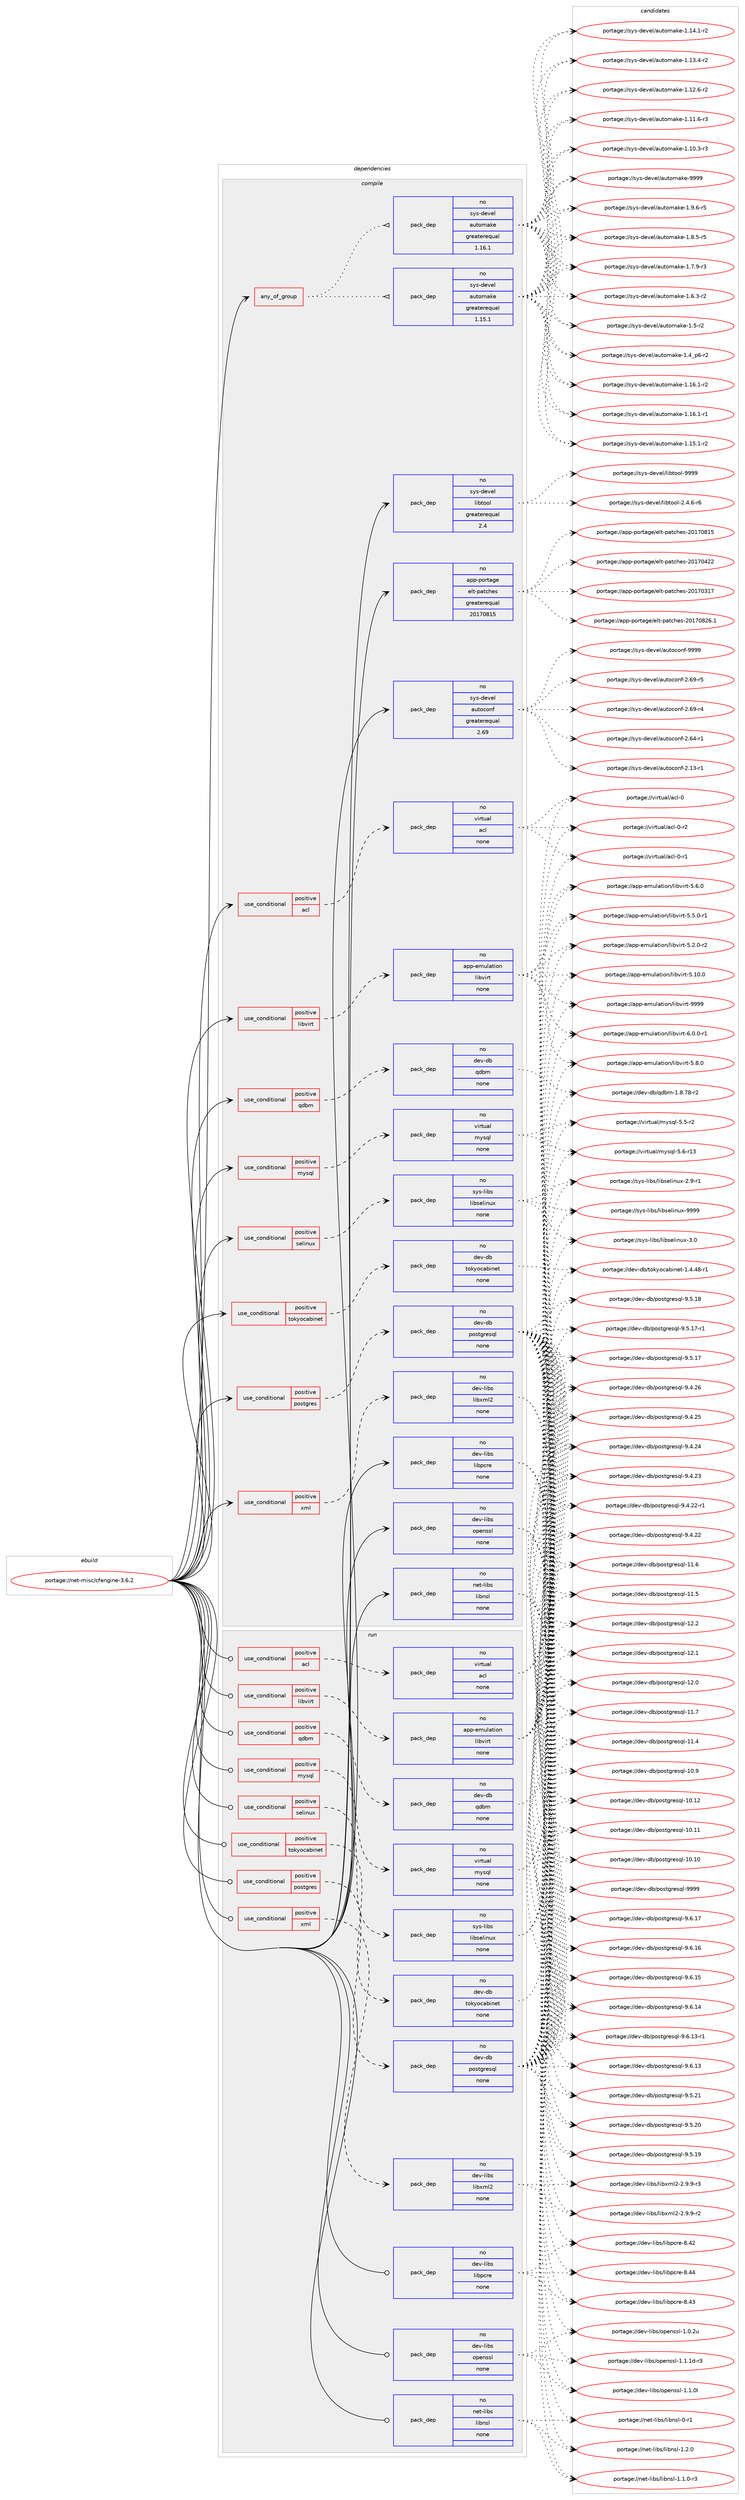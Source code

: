 digraph prolog {

# *************
# Graph options
# *************

newrank=true;
concentrate=true;
compound=true;
graph [rankdir=LR,fontname=Helvetica,fontsize=10,ranksep=1.5];#, ranksep=2.5, nodesep=0.2];
edge  [arrowhead=vee];
node  [fontname=Helvetica,fontsize=10];

# **********
# The ebuild
# **********

subgraph cluster_leftcol {
color=gray;
rank=same;
label=<<i>ebuild</i>>;
id [label="portage://net-misc/cfengine-3.6.2", color=red, width=4, href="../net-misc/cfengine-3.6.2.svg"];
}

# ****************
# The dependencies
# ****************

subgraph cluster_midcol {
color=gray;
label=<<i>dependencies</i>>;
subgraph cluster_compile {
fillcolor="#eeeeee";
style=filled;
label=<<i>compile</i>>;
subgraph any1914 {
dependency116301 [label=<<TABLE BORDER="0" CELLBORDER="1" CELLSPACING="0" CELLPADDING="4"><TR><TD CELLPADDING="10">any_of_group</TD></TR></TABLE>>, shape=none, color=red];subgraph pack90361 {
dependency116302 [label=<<TABLE BORDER="0" CELLBORDER="1" CELLSPACING="0" CELLPADDING="4" WIDTH="220"><TR><TD ROWSPAN="6" CELLPADDING="30">pack_dep</TD></TR><TR><TD WIDTH="110">no</TD></TR><TR><TD>sys-devel</TD></TR><TR><TD>automake</TD></TR><TR><TD>greaterequal</TD></TR><TR><TD>1.16.1</TD></TR></TABLE>>, shape=none, color=blue];
}
dependency116301:e -> dependency116302:w [weight=20,style="dotted",arrowhead="oinv"];
subgraph pack90362 {
dependency116303 [label=<<TABLE BORDER="0" CELLBORDER="1" CELLSPACING="0" CELLPADDING="4" WIDTH="220"><TR><TD ROWSPAN="6" CELLPADDING="30">pack_dep</TD></TR><TR><TD WIDTH="110">no</TD></TR><TR><TD>sys-devel</TD></TR><TR><TD>automake</TD></TR><TR><TD>greaterequal</TD></TR><TR><TD>1.15.1</TD></TR></TABLE>>, shape=none, color=blue];
}
dependency116301:e -> dependency116303:w [weight=20,style="dotted",arrowhead="oinv"];
}
id:e -> dependency116301:w [weight=20,style="solid",arrowhead="vee"];
subgraph cond23911 {
dependency116304 [label=<<TABLE BORDER="0" CELLBORDER="1" CELLSPACING="0" CELLPADDING="4"><TR><TD ROWSPAN="3" CELLPADDING="10">use_conditional</TD></TR><TR><TD>positive</TD></TR><TR><TD>acl</TD></TR></TABLE>>, shape=none, color=red];
subgraph pack90363 {
dependency116305 [label=<<TABLE BORDER="0" CELLBORDER="1" CELLSPACING="0" CELLPADDING="4" WIDTH="220"><TR><TD ROWSPAN="6" CELLPADDING="30">pack_dep</TD></TR><TR><TD WIDTH="110">no</TD></TR><TR><TD>virtual</TD></TR><TR><TD>acl</TD></TR><TR><TD>none</TD></TR><TR><TD></TD></TR></TABLE>>, shape=none, color=blue];
}
dependency116304:e -> dependency116305:w [weight=20,style="dashed",arrowhead="vee"];
}
id:e -> dependency116304:w [weight=20,style="solid",arrowhead="vee"];
subgraph cond23912 {
dependency116306 [label=<<TABLE BORDER="0" CELLBORDER="1" CELLSPACING="0" CELLPADDING="4"><TR><TD ROWSPAN="3" CELLPADDING="10">use_conditional</TD></TR><TR><TD>positive</TD></TR><TR><TD>libvirt</TD></TR></TABLE>>, shape=none, color=red];
subgraph pack90364 {
dependency116307 [label=<<TABLE BORDER="0" CELLBORDER="1" CELLSPACING="0" CELLPADDING="4" WIDTH="220"><TR><TD ROWSPAN="6" CELLPADDING="30">pack_dep</TD></TR><TR><TD WIDTH="110">no</TD></TR><TR><TD>app-emulation</TD></TR><TR><TD>libvirt</TD></TR><TR><TD>none</TD></TR><TR><TD></TD></TR></TABLE>>, shape=none, color=blue];
}
dependency116306:e -> dependency116307:w [weight=20,style="dashed",arrowhead="vee"];
}
id:e -> dependency116306:w [weight=20,style="solid",arrowhead="vee"];
subgraph cond23913 {
dependency116308 [label=<<TABLE BORDER="0" CELLBORDER="1" CELLSPACING="0" CELLPADDING="4"><TR><TD ROWSPAN="3" CELLPADDING="10">use_conditional</TD></TR><TR><TD>positive</TD></TR><TR><TD>mysql</TD></TR></TABLE>>, shape=none, color=red];
subgraph pack90365 {
dependency116309 [label=<<TABLE BORDER="0" CELLBORDER="1" CELLSPACING="0" CELLPADDING="4" WIDTH="220"><TR><TD ROWSPAN="6" CELLPADDING="30">pack_dep</TD></TR><TR><TD WIDTH="110">no</TD></TR><TR><TD>virtual</TD></TR><TR><TD>mysql</TD></TR><TR><TD>none</TD></TR><TR><TD></TD></TR></TABLE>>, shape=none, color=blue];
}
dependency116308:e -> dependency116309:w [weight=20,style="dashed",arrowhead="vee"];
}
id:e -> dependency116308:w [weight=20,style="solid",arrowhead="vee"];
subgraph cond23914 {
dependency116310 [label=<<TABLE BORDER="0" CELLBORDER="1" CELLSPACING="0" CELLPADDING="4"><TR><TD ROWSPAN="3" CELLPADDING="10">use_conditional</TD></TR><TR><TD>positive</TD></TR><TR><TD>postgres</TD></TR></TABLE>>, shape=none, color=red];
subgraph pack90366 {
dependency116311 [label=<<TABLE BORDER="0" CELLBORDER="1" CELLSPACING="0" CELLPADDING="4" WIDTH="220"><TR><TD ROWSPAN="6" CELLPADDING="30">pack_dep</TD></TR><TR><TD WIDTH="110">no</TD></TR><TR><TD>dev-db</TD></TR><TR><TD>postgresql</TD></TR><TR><TD>none</TD></TR><TR><TD></TD></TR></TABLE>>, shape=none, color=blue];
}
dependency116310:e -> dependency116311:w [weight=20,style="dashed",arrowhead="vee"];
}
id:e -> dependency116310:w [weight=20,style="solid",arrowhead="vee"];
subgraph cond23915 {
dependency116312 [label=<<TABLE BORDER="0" CELLBORDER="1" CELLSPACING="0" CELLPADDING="4"><TR><TD ROWSPAN="3" CELLPADDING="10">use_conditional</TD></TR><TR><TD>positive</TD></TR><TR><TD>qdbm</TD></TR></TABLE>>, shape=none, color=red];
subgraph pack90367 {
dependency116313 [label=<<TABLE BORDER="0" CELLBORDER="1" CELLSPACING="0" CELLPADDING="4" WIDTH="220"><TR><TD ROWSPAN="6" CELLPADDING="30">pack_dep</TD></TR><TR><TD WIDTH="110">no</TD></TR><TR><TD>dev-db</TD></TR><TR><TD>qdbm</TD></TR><TR><TD>none</TD></TR><TR><TD></TD></TR></TABLE>>, shape=none, color=blue];
}
dependency116312:e -> dependency116313:w [weight=20,style="dashed",arrowhead="vee"];
}
id:e -> dependency116312:w [weight=20,style="solid",arrowhead="vee"];
subgraph cond23916 {
dependency116314 [label=<<TABLE BORDER="0" CELLBORDER="1" CELLSPACING="0" CELLPADDING="4"><TR><TD ROWSPAN="3" CELLPADDING="10">use_conditional</TD></TR><TR><TD>positive</TD></TR><TR><TD>selinux</TD></TR></TABLE>>, shape=none, color=red];
subgraph pack90368 {
dependency116315 [label=<<TABLE BORDER="0" CELLBORDER="1" CELLSPACING="0" CELLPADDING="4" WIDTH="220"><TR><TD ROWSPAN="6" CELLPADDING="30">pack_dep</TD></TR><TR><TD WIDTH="110">no</TD></TR><TR><TD>sys-libs</TD></TR><TR><TD>libselinux</TD></TR><TR><TD>none</TD></TR><TR><TD></TD></TR></TABLE>>, shape=none, color=blue];
}
dependency116314:e -> dependency116315:w [weight=20,style="dashed",arrowhead="vee"];
}
id:e -> dependency116314:w [weight=20,style="solid",arrowhead="vee"];
subgraph cond23917 {
dependency116316 [label=<<TABLE BORDER="0" CELLBORDER="1" CELLSPACING="0" CELLPADDING="4"><TR><TD ROWSPAN="3" CELLPADDING="10">use_conditional</TD></TR><TR><TD>positive</TD></TR><TR><TD>tokyocabinet</TD></TR></TABLE>>, shape=none, color=red];
subgraph pack90369 {
dependency116317 [label=<<TABLE BORDER="0" CELLBORDER="1" CELLSPACING="0" CELLPADDING="4" WIDTH="220"><TR><TD ROWSPAN="6" CELLPADDING="30">pack_dep</TD></TR><TR><TD WIDTH="110">no</TD></TR><TR><TD>dev-db</TD></TR><TR><TD>tokyocabinet</TD></TR><TR><TD>none</TD></TR><TR><TD></TD></TR></TABLE>>, shape=none, color=blue];
}
dependency116316:e -> dependency116317:w [weight=20,style="dashed",arrowhead="vee"];
}
id:e -> dependency116316:w [weight=20,style="solid",arrowhead="vee"];
subgraph cond23918 {
dependency116318 [label=<<TABLE BORDER="0" CELLBORDER="1" CELLSPACING="0" CELLPADDING="4"><TR><TD ROWSPAN="3" CELLPADDING="10">use_conditional</TD></TR><TR><TD>positive</TD></TR><TR><TD>xml</TD></TR></TABLE>>, shape=none, color=red];
subgraph pack90370 {
dependency116319 [label=<<TABLE BORDER="0" CELLBORDER="1" CELLSPACING="0" CELLPADDING="4" WIDTH="220"><TR><TD ROWSPAN="6" CELLPADDING="30">pack_dep</TD></TR><TR><TD WIDTH="110">no</TD></TR><TR><TD>dev-libs</TD></TR><TR><TD>libxml2</TD></TR><TR><TD>none</TD></TR><TR><TD></TD></TR></TABLE>>, shape=none, color=blue];
}
dependency116318:e -> dependency116319:w [weight=20,style="dashed",arrowhead="vee"];
}
id:e -> dependency116318:w [weight=20,style="solid",arrowhead="vee"];
subgraph pack90371 {
dependency116320 [label=<<TABLE BORDER="0" CELLBORDER="1" CELLSPACING="0" CELLPADDING="4" WIDTH="220"><TR><TD ROWSPAN="6" CELLPADDING="30">pack_dep</TD></TR><TR><TD WIDTH="110">no</TD></TR><TR><TD>app-portage</TD></TR><TR><TD>elt-patches</TD></TR><TR><TD>greaterequal</TD></TR><TR><TD>20170815</TD></TR></TABLE>>, shape=none, color=blue];
}
id:e -> dependency116320:w [weight=20,style="solid",arrowhead="vee"];
subgraph pack90372 {
dependency116321 [label=<<TABLE BORDER="0" CELLBORDER="1" CELLSPACING="0" CELLPADDING="4" WIDTH="220"><TR><TD ROWSPAN="6" CELLPADDING="30">pack_dep</TD></TR><TR><TD WIDTH="110">no</TD></TR><TR><TD>dev-libs</TD></TR><TR><TD>libpcre</TD></TR><TR><TD>none</TD></TR><TR><TD></TD></TR></TABLE>>, shape=none, color=blue];
}
id:e -> dependency116321:w [weight=20,style="solid",arrowhead="vee"];
subgraph pack90373 {
dependency116322 [label=<<TABLE BORDER="0" CELLBORDER="1" CELLSPACING="0" CELLPADDING="4" WIDTH="220"><TR><TD ROWSPAN="6" CELLPADDING="30">pack_dep</TD></TR><TR><TD WIDTH="110">no</TD></TR><TR><TD>dev-libs</TD></TR><TR><TD>openssl</TD></TR><TR><TD>none</TD></TR><TR><TD></TD></TR></TABLE>>, shape=none, color=blue];
}
id:e -> dependency116322:w [weight=20,style="solid",arrowhead="vee"];
subgraph pack90374 {
dependency116323 [label=<<TABLE BORDER="0" CELLBORDER="1" CELLSPACING="0" CELLPADDING="4" WIDTH="220"><TR><TD ROWSPAN="6" CELLPADDING="30">pack_dep</TD></TR><TR><TD WIDTH="110">no</TD></TR><TR><TD>net-libs</TD></TR><TR><TD>libnsl</TD></TR><TR><TD>none</TD></TR><TR><TD></TD></TR></TABLE>>, shape=none, color=blue];
}
id:e -> dependency116323:w [weight=20,style="solid",arrowhead="vee"];
subgraph pack90375 {
dependency116324 [label=<<TABLE BORDER="0" CELLBORDER="1" CELLSPACING="0" CELLPADDING="4" WIDTH="220"><TR><TD ROWSPAN="6" CELLPADDING="30">pack_dep</TD></TR><TR><TD WIDTH="110">no</TD></TR><TR><TD>sys-devel</TD></TR><TR><TD>autoconf</TD></TR><TR><TD>greaterequal</TD></TR><TR><TD>2.69</TD></TR></TABLE>>, shape=none, color=blue];
}
id:e -> dependency116324:w [weight=20,style="solid",arrowhead="vee"];
subgraph pack90376 {
dependency116325 [label=<<TABLE BORDER="0" CELLBORDER="1" CELLSPACING="0" CELLPADDING="4" WIDTH="220"><TR><TD ROWSPAN="6" CELLPADDING="30">pack_dep</TD></TR><TR><TD WIDTH="110">no</TD></TR><TR><TD>sys-devel</TD></TR><TR><TD>libtool</TD></TR><TR><TD>greaterequal</TD></TR><TR><TD>2.4</TD></TR></TABLE>>, shape=none, color=blue];
}
id:e -> dependency116325:w [weight=20,style="solid",arrowhead="vee"];
}
subgraph cluster_compileandrun {
fillcolor="#eeeeee";
style=filled;
label=<<i>compile and run</i>>;
}
subgraph cluster_run {
fillcolor="#eeeeee";
style=filled;
label=<<i>run</i>>;
subgraph cond23919 {
dependency116326 [label=<<TABLE BORDER="0" CELLBORDER="1" CELLSPACING="0" CELLPADDING="4"><TR><TD ROWSPAN="3" CELLPADDING="10">use_conditional</TD></TR><TR><TD>positive</TD></TR><TR><TD>acl</TD></TR></TABLE>>, shape=none, color=red];
subgraph pack90377 {
dependency116327 [label=<<TABLE BORDER="0" CELLBORDER="1" CELLSPACING="0" CELLPADDING="4" WIDTH="220"><TR><TD ROWSPAN="6" CELLPADDING="30">pack_dep</TD></TR><TR><TD WIDTH="110">no</TD></TR><TR><TD>virtual</TD></TR><TR><TD>acl</TD></TR><TR><TD>none</TD></TR><TR><TD></TD></TR></TABLE>>, shape=none, color=blue];
}
dependency116326:e -> dependency116327:w [weight=20,style="dashed",arrowhead="vee"];
}
id:e -> dependency116326:w [weight=20,style="solid",arrowhead="odot"];
subgraph cond23920 {
dependency116328 [label=<<TABLE BORDER="0" CELLBORDER="1" CELLSPACING="0" CELLPADDING="4"><TR><TD ROWSPAN="3" CELLPADDING="10">use_conditional</TD></TR><TR><TD>positive</TD></TR><TR><TD>libvirt</TD></TR></TABLE>>, shape=none, color=red];
subgraph pack90378 {
dependency116329 [label=<<TABLE BORDER="0" CELLBORDER="1" CELLSPACING="0" CELLPADDING="4" WIDTH="220"><TR><TD ROWSPAN="6" CELLPADDING="30">pack_dep</TD></TR><TR><TD WIDTH="110">no</TD></TR><TR><TD>app-emulation</TD></TR><TR><TD>libvirt</TD></TR><TR><TD>none</TD></TR><TR><TD></TD></TR></TABLE>>, shape=none, color=blue];
}
dependency116328:e -> dependency116329:w [weight=20,style="dashed",arrowhead="vee"];
}
id:e -> dependency116328:w [weight=20,style="solid",arrowhead="odot"];
subgraph cond23921 {
dependency116330 [label=<<TABLE BORDER="0" CELLBORDER="1" CELLSPACING="0" CELLPADDING="4"><TR><TD ROWSPAN="3" CELLPADDING="10">use_conditional</TD></TR><TR><TD>positive</TD></TR><TR><TD>mysql</TD></TR></TABLE>>, shape=none, color=red];
subgraph pack90379 {
dependency116331 [label=<<TABLE BORDER="0" CELLBORDER="1" CELLSPACING="0" CELLPADDING="4" WIDTH="220"><TR><TD ROWSPAN="6" CELLPADDING="30">pack_dep</TD></TR><TR><TD WIDTH="110">no</TD></TR><TR><TD>virtual</TD></TR><TR><TD>mysql</TD></TR><TR><TD>none</TD></TR><TR><TD></TD></TR></TABLE>>, shape=none, color=blue];
}
dependency116330:e -> dependency116331:w [weight=20,style="dashed",arrowhead="vee"];
}
id:e -> dependency116330:w [weight=20,style="solid",arrowhead="odot"];
subgraph cond23922 {
dependency116332 [label=<<TABLE BORDER="0" CELLBORDER="1" CELLSPACING="0" CELLPADDING="4"><TR><TD ROWSPAN="3" CELLPADDING="10">use_conditional</TD></TR><TR><TD>positive</TD></TR><TR><TD>postgres</TD></TR></TABLE>>, shape=none, color=red];
subgraph pack90380 {
dependency116333 [label=<<TABLE BORDER="0" CELLBORDER="1" CELLSPACING="0" CELLPADDING="4" WIDTH="220"><TR><TD ROWSPAN="6" CELLPADDING="30">pack_dep</TD></TR><TR><TD WIDTH="110">no</TD></TR><TR><TD>dev-db</TD></TR><TR><TD>postgresql</TD></TR><TR><TD>none</TD></TR><TR><TD></TD></TR></TABLE>>, shape=none, color=blue];
}
dependency116332:e -> dependency116333:w [weight=20,style="dashed",arrowhead="vee"];
}
id:e -> dependency116332:w [weight=20,style="solid",arrowhead="odot"];
subgraph cond23923 {
dependency116334 [label=<<TABLE BORDER="0" CELLBORDER="1" CELLSPACING="0" CELLPADDING="4"><TR><TD ROWSPAN="3" CELLPADDING="10">use_conditional</TD></TR><TR><TD>positive</TD></TR><TR><TD>qdbm</TD></TR></TABLE>>, shape=none, color=red];
subgraph pack90381 {
dependency116335 [label=<<TABLE BORDER="0" CELLBORDER="1" CELLSPACING="0" CELLPADDING="4" WIDTH="220"><TR><TD ROWSPAN="6" CELLPADDING="30">pack_dep</TD></TR><TR><TD WIDTH="110">no</TD></TR><TR><TD>dev-db</TD></TR><TR><TD>qdbm</TD></TR><TR><TD>none</TD></TR><TR><TD></TD></TR></TABLE>>, shape=none, color=blue];
}
dependency116334:e -> dependency116335:w [weight=20,style="dashed",arrowhead="vee"];
}
id:e -> dependency116334:w [weight=20,style="solid",arrowhead="odot"];
subgraph cond23924 {
dependency116336 [label=<<TABLE BORDER="0" CELLBORDER="1" CELLSPACING="0" CELLPADDING="4"><TR><TD ROWSPAN="3" CELLPADDING="10">use_conditional</TD></TR><TR><TD>positive</TD></TR><TR><TD>selinux</TD></TR></TABLE>>, shape=none, color=red];
subgraph pack90382 {
dependency116337 [label=<<TABLE BORDER="0" CELLBORDER="1" CELLSPACING="0" CELLPADDING="4" WIDTH="220"><TR><TD ROWSPAN="6" CELLPADDING="30">pack_dep</TD></TR><TR><TD WIDTH="110">no</TD></TR><TR><TD>sys-libs</TD></TR><TR><TD>libselinux</TD></TR><TR><TD>none</TD></TR><TR><TD></TD></TR></TABLE>>, shape=none, color=blue];
}
dependency116336:e -> dependency116337:w [weight=20,style="dashed",arrowhead="vee"];
}
id:e -> dependency116336:w [weight=20,style="solid",arrowhead="odot"];
subgraph cond23925 {
dependency116338 [label=<<TABLE BORDER="0" CELLBORDER="1" CELLSPACING="0" CELLPADDING="4"><TR><TD ROWSPAN="3" CELLPADDING="10">use_conditional</TD></TR><TR><TD>positive</TD></TR><TR><TD>tokyocabinet</TD></TR></TABLE>>, shape=none, color=red];
subgraph pack90383 {
dependency116339 [label=<<TABLE BORDER="0" CELLBORDER="1" CELLSPACING="0" CELLPADDING="4" WIDTH="220"><TR><TD ROWSPAN="6" CELLPADDING="30">pack_dep</TD></TR><TR><TD WIDTH="110">no</TD></TR><TR><TD>dev-db</TD></TR><TR><TD>tokyocabinet</TD></TR><TR><TD>none</TD></TR><TR><TD></TD></TR></TABLE>>, shape=none, color=blue];
}
dependency116338:e -> dependency116339:w [weight=20,style="dashed",arrowhead="vee"];
}
id:e -> dependency116338:w [weight=20,style="solid",arrowhead="odot"];
subgraph cond23926 {
dependency116340 [label=<<TABLE BORDER="0" CELLBORDER="1" CELLSPACING="0" CELLPADDING="4"><TR><TD ROWSPAN="3" CELLPADDING="10">use_conditional</TD></TR><TR><TD>positive</TD></TR><TR><TD>xml</TD></TR></TABLE>>, shape=none, color=red];
subgraph pack90384 {
dependency116341 [label=<<TABLE BORDER="0" CELLBORDER="1" CELLSPACING="0" CELLPADDING="4" WIDTH="220"><TR><TD ROWSPAN="6" CELLPADDING="30">pack_dep</TD></TR><TR><TD WIDTH="110">no</TD></TR><TR><TD>dev-libs</TD></TR><TR><TD>libxml2</TD></TR><TR><TD>none</TD></TR><TR><TD></TD></TR></TABLE>>, shape=none, color=blue];
}
dependency116340:e -> dependency116341:w [weight=20,style="dashed",arrowhead="vee"];
}
id:e -> dependency116340:w [weight=20,style="solid",arrowhead="odot"];
subgraph pack90385 {
dependency116342 [label=<<TABLE BORDER="0" CELLBORDER="1" CELLSPACING="0" CELLPADDING="4" WIDTH="220"><TR><TD ROWSPAN="6" CELLPADDING="30">pack_dep</TD></TR><TR><TD WIDTH="110">no</TD></TR><TR><TD>dev-libs</TD></TR><TR><TD>libpcre</TD></TR><TR><TD>none</TD></TR><TR><TD></TD></TR></TABLE>>, shape=none, color=blue];
}
id:e -> dependency116342:w [weight=20,style="solid",arrowhead="odot"];
subgraph pack90386 {
dependency116343 [label=<<TABLE BORDER="0" CELLBORDER="1" CELLSPACING="0" CELLPADDING="4" WIDTH="220"><TR><TD ROWSPAN="6" CELLPADDING="30">pack_dep</TD></TR><TR><TD WIDTH="110">no</TD></TR><TR><TD>dev-libs</TD></TR><TR><TD>openssl</TD></TR><TR><TD>none</TD></TR><TR><TD></TD></TR></TABLE>>, shape=none, color=blue];
}
id:e -> dependency116343:w [weight=20,style="solid",arrowhead="odot"];
subgraph pack90387 {
dependency116344 [label=<<TABLE BORDER="0" CELLBORDER="1" CELLSPACING="0" CELLPADDING="4" WIDTH="220"><TR><TD ROWSPAN="6" CELLPADDING="30">pack_dep</TD></TR><TR><TD WIDTH="110">no</TD></TR><TR><TD>net-libs</TD></TR><TR><TD>libnsl</TD></TR><TR><TD>none</TD></TR><TR><TD></TD></TR></TABLE>>, shape=none, color=blue];
}
id:e -> dependency116344:w [weight=20,style="solid",arrowhead="odot"];
}
}

# **************
# The candidates
# **************

subgraph cluster_choices {
rank=same;
color=gray;
label=<<i>candidates</i>>;

subgraph choice90361 {
color=black;
nodesep=1;
choice115121115451001011181011084797117116111109971071014557575757 [label="portage://sys-devel/automake-9999", color=red, width=4,href="../sys-devel/automake-9999.svg"];
choice115121115451001011181011084797117116111109971071014549465746544511453 [label="portage://sys-devel/automake-1.9.6-r5", color=red, width=4,href="../sys-devel/automake-1.9.6-r5.svg"];
choice115121115451001011181011084797117116111109971071014549465646534511453 [label="portage://sys-devel/automake-1.8.5-r5", color=red, width=4,href="../sys-devel/automake-1.8.5-r5.svg"];
choice115121115451001011181011084797117116111109971071014549465546574511451 [label="portage://sys-devel/automake-1.7.9-r3", color=red, width=4,href="../sys-devel/automake-1.7.9-r3.svg"];
choice115121115451001011181011084797117116111109971071014549465446514511450 [label="portage://sys-devel/automake-1.6.3-r2", color=red, width=4,href="../sys-devel/automake-1.6.3-r2.svg"];
choice11512111545100101118101108479711711611110997107101454946534511450 [label="portage://sys-devel/automake-1.5-r2", color=red, width=4,href="../sys-devel/automake-1.5-r2.svg"];
choice115121115451001011181011084797117116111109971071014549465295112544511450 [label="portage://sys-devel/automake-1.4_p6-r2", color=red, width=4,href="../sys-devel/automake-1.4_p6-r2.svg"];
choice11512111545100101118101108479711711611110997107101454946495446494511450 [label="portage://sys-devel/automake-1.16.1-r2", color=red, width=4,href="../sys-devel/automake-1.16.1-r2.svg"];
choice11512111545100101118101108479711711611110997107101454946495446494511449 [label="portage://sys-devel/automake-1.16.1-r1", color=red, width=4,href="../sys-devel/automake-1.16.1-r1.svg"];
choice11512111545100101118101108479711711611110997107101454946495346494511450 [label="portage://sys-devel/automake-1.15.1-r2", color=red, width=4,href="../sys-devel/automake-1.15.1-r2.svg"];
choice11512111545100101118101108479711711611110997107101454946495246494511450 [label="portage://sys-devel/automake-1.14.1-r2", color=red, width=4,href="../sys-devel/automake-1.14.1-r2.svg"];
choice11512111545100101118101108479711711611110997107101454946495146524511450 [label="portage://sys-devel/automake-1.13.4-r2", color=red, width=4,href="../sys-devel/automake-1.13.4-r2.svg"];
choice11512111545100101118101108479711711611110997107101454946495046544511450 [label="portage://sys-devel/automake-1.12.6-r2", color=red, width=4,href="../sys-devel/automake-1.12.6-r2.svg"];
choice11512111545100101118101108479711711611110997107101454946494946544511451 [label="portage://sys-devel/automake-1.11.6-r3", color=red, width=4,href="../sys-devel/automake-1.11.6-r3.svg"];
choice11512111545100101118101108479711711611110997107101454946494846514511451 [label="portage://sys-devel/automake-1.10.3-r3", color=red, width=4,href="../sys-devel/automake-1.10.3-r3.svg"];
dependency116302:e -> choice115121115451001011181011084797117116111109971071014557575757:w [style=dotted,weight="100"];
dependency116302:e -> choice115121115451001011181011084797117116111109971071014549465746544511453:w [style=dotted,weight="100"];
dependency116302:e -> choice115121115451001011181011084797117116111109971071014549465646534511453:w [style=dotted,weight="100"];
dependency116302:e -> choice115121115451001011181011084797117116111109971071014549465546574511451:w [style=dotted,weight="100"];
dependency116302:e -> choice115121115451001011181011084797117116111109971071014549465446514511450:w [style=dotted,weight="100"];
dependency116302:e -> choice11512111545100101118101108479711711611110997107101454946534511450:w [style=dotted,weight="100"];
dependency116302:e -> choice115121115451001011181011084797117116111109971071014549465295112544511450:w [style=dotted,weight="100"];
dependency116302:e -> choice11512111545100101118101108479711711611110997107101454946495446494511450:w [style=dotted,weight="100"];
dependency116302:e -> choice11512111545100101118101108479711711611110997107101454946495446494511449:w [style=dotted,weight="100"];
dependency116302:e -> choice11512111545100101118101108479711711611110997107101454946495346494511450:w [style=dotted,weight="100"];
dependency116302:e -> choice11512111545100101118101108479711711611110997107101454946495246494511450:w [style=dotted,weight="100"];
dependency116302:e -> choice11512111545100101118101108479711711611110997107101454946495146524511450:w [style=dotted,weight="100"];
dependency116302:e -> choice11512111545100101118101108479711711611110997107101454946495046544511450:w [style=dotted,weight="100"];
dependency116302:e -> choice11512111545100101118101108479711711611110997107101454946494946544511451:w [style=dotted,weight="100"];
dependency116302:e -> choice11512111545100101118101108479711711611110997107101454946494846514511451:w [style=dotted,weight="100"];
}
subgraph choice90362 {
color=black;
nodesep=1;
choice115121115451001011181011084797117116111109971071014557575757 [label="portage://sys-devel/automake-9999", color=red, width=4,href="../sys-devel/automake-9999.svg"];
choice115121115451001011181011084797117116111109971071014549465746544511453 [label="portage://sys-devel/automake-1.9.6-r5", color=red, width=4,href="../sys-devel/automake-1.9.6-r5.svg"];
choice115121115451001011181011084797117116111109971071014549465646534511453 [label="portage://sys-devel/automake-1.8.5-r5", color=red, width=4,href="../sys-devel/automake-1.8.5-r5.svg"];
choice115121115451001011181011084797117116111109971071014549465546574511451 [label="portage://sys-devel/automake-1.7.9-r3", color=red, width=4,href="../sys-devel/automake-1.7.9-r3.svg"];
choice115121115451001011181011084797117116111109971071014549465446514511450 [label="portage://sys-devel/automake-1.6.3-r2", color=red, width=4,href="../sys-devel/automake-1.6.3-r2.svg"];
choice11512111545100101118101108479711711611110997107101454946534511450 [label="portage://sys-devel/automake-1.5-r2", color=red, width=4,href="../sys-devel/automake-1.5-r2.svg"];
choice115121115451001011181011084797117116111109971071014549465295112544511450 [label="portage://sys-devel/automake-1.4_p6-r2", color=red, width=4,href="../sys-devel/automake-1.4_p6-r2.svg"];
choice11512111545100101118101108479711711611110997107101454946495446494511450 [label="portage://sys-devel/automake-1.16.1-r2", color=red, width=4,href="../sys-devel/automake-1.16.1-r2.svg"];
choice11512111545100101118101108479711711611110997107101454946495446494511449 [label="portage://sys-devel/automake-1.16.1-r1", color=red, width=4,href="../sys-devel/automake-1.16.1-r1.svg"];
choice11512111545100101118101108479711711611110997107101454946495346494511450 [label="portage://sys-devel/automake-1.15.1-r2", color=red, width=4,href="../sys-devel/automake-1.15.1-r2.svg"];
choice11512111545100101118101108479711711611110997107101454946495246494511450 [label="portage://sys-devel/automake-1.14.1-r2", color=red, width=4,href="../sys-devel/automake-1.14.1-r2.svg"];
choice11512111545100101118101108479711711611110997107101454946495146524511450 [label="portage://sys-devel/automake-1.13.4-r2", color=red, width=4,href="../sys-devel/automake-1.13.4-r2.svg"];
choice11512111545100101118101108479711711611110997107101454946495046544511450 [label="portage://sys-devel/automake-1.12.6-r2", color=red, width=4,href="../sys-devel/automake-1.12.6-r2.svg"];
choice11512111545100101118101108479711711611110997107101454946494946544511451 [label="portage://sys-devel/automake-1.11.6-r3", color=red, width=4,href="../sys-devel/automake-1.11.6-r3.svg"];
choice11512111545100101118101108479711711611110997107101454946494846514511451 [label="portage://sys-devel/automake-1.10.3-r3", color=red, width=4,href="../sys-devel/automake-1.10.3-r3.svg"];
dependency116303:e -> choice115121115451001011181011084797117116111109971071014557575757:w [style=dotted,weight="100"];
dependency116303:e -> choice115121115451001011181011084797117116111109971071014549465746544511453:w [style=dotted,weight="100"];
dependency116303:e -> choice115121115451001011181011084797117116111109971071014549465646534511453:w [style=dotted,weight="100"];
dependency116303:e -> choice115121115451001011181011084797117116111109971071014549465546574511451:w [style=dotted,weight="100"];
dependency116303:e -> choice115121115451001011181011084797117116111109971071014549465446514511450:w [style=dotted,weight="100"];
dependency116303:e -> choice11512111545100101118101108479711711611110997107101454946534511450:w [style=dotted,weight="100"];
dependency116303:e -> choice115121115451001011181011084797117116111109971071014549465295112544511450:w [style=dotted,weight="100"];
dependency116303:e -> choice11512111545100101118101108479711711611110997107101454946495446494511450:w [style=dotted,weight="100"];
dependency116303:e -> choice11512111545100101118101108479711711611110997107101454946495446494511449:w [style=dotted,weight="100"];
dependency116303:e -> choice11512111545100101118101108479711711611110997107101454946495346494511450:w [style=dotted,weight="100"];
dependency116303:e -> choice11512111545100101118101108479711711611110997107101454946495246494511450:w [style=dotted,weight="100"];
dependency116303:e -> choice11512111545100101118101108479711711611110997107101454946495146524511450:w [style=dotted,weight="100"];
dependency116303:e -> choice11512111545100101118101108479711711611110997107101454946495046544511450:w [style=dotted,weight="100"];
dependency116303:e -> choice11512111545100101118101108479711711611110997107101454946494946544511451:w [style=dotted,weight="100"];
dependency116303:e -> choice11512111545100101118101108479711711611110997107101454946494846514511451:w [style=dotted,weight="100"];
}
subgraph choice90363 {
color=black;
nodesep=1;
choice1181051141161179710847979910845484511450 [label="portage://virtual/acl-0-r2", color=red, width=4,href="../virtual/acl-0-r2.svg"];
choice1181051141161179710847979910845484511449 [label="portage://virtual/acl-0-r1", color=red, width=4,href="../virtual/acl-0-r1.svg"];
choice118105114116117971084797991084548 [label="portage://virtual/acl-0", color=red, width=4,href="../virtual/acl-0.svg"];
dependency116305:e -> choice1181051141161179710847979910845484511450:w [style=dotted,weight="100"];
dependency116305:e -> choice1181051141161179710847979910845484511449:w [style=dotted,weight="100"];
dependency116305:e -> choice118105114116117971084797991084548:w [style=dotted,weight="100"];
}
subgraph choice90364 {
color=black;
nodesep=1;
choice97112112451011091171089711610511111047108105981181051141164557575757 [label="portage://app-emulation/libvirt-9999", color=red, width=4,href="../app-emulation/libvirt-9999.svg"];
choice97112112451011091171089711610511111047108105981181051141164554464846484511449 [label="portage://app-emulation/libvirt-6.0.0-r1", color=red, width=4,href="../app-emulation/libvirt-6.0.0-r1.svg"];
choice9711211245101109117108971161051111104710810598118105114116455346564648 [label="portage://app-emulation/libvirt-5.8.0", color=red, width=4,href="../app-emulation/libvirt-5.8.0.svg"];
choice9711211245101109117108971161051111104710810598118105114116455346544648 [label="portage://app-emulation/libvirt-5.6.0", color=red, width=4,href="../app-emulation/libvirt-5.6.0.svg"];
choice97112112451011091171089711610511111047108105981181051141164553465346484511449 [label="portage://app-emulation/libvirt-5.5.0-r1", color=red, width=4,href="../app-emulation/libvirt-5.5.0-r1.svg"];
choice97112112451011091171089711610511111047108105981181051141164553465046484511450 [label="portage://app-emulation/libvirt-5.2.0-r2", color=red, width=4,href="../app-emulation/libvirt-5.2.0-r2.svg"];
choice971121124510110911710897116105111110471081059811810511411645534649484648 [label="portage://app-emulation/libvirt-5.10.0", color=red, width=4,href="../app-emulation/libvirt-5.10.0.svg"];
dependency116307:e -> choice97112112451011091171089711610511111047108105981181051141164557575757:w [style=dotted,weight="100"];
dependency116307:e -> choice97112112451011091171089711610511111047108105981181051141164554464846484511449:w [style=dotted,weight="100"];
dependency116307:e -> choice9711211245101109117108971161051111104710810598118105114116455346564648:w [style=dotted,weight="100"];
dependency116307:e -> choice9711211245101109117108971161051111104710810598118105114116455346544648:w [style=dotted,weight="100"];
dependency116307:e -> choice97112112451011091171089711610511111047108105981181051141164553465346484511449:w [style=dotted,weight="100"];
dependency116307:e -> choice97112112451011091171089711610511111047108105981181051141164553465046484511450:w [style=dotted,weight="100"];
dependency116307:e -> choice971121124510110911710897116105111110471081059811810511411645534649484648:w [style=dotted,weight="100"];
}
subgraph choice90365 {
color=black;
nodesep=1;
choice118105114116117971084710912111511310845534654451144951 [label="portage://virtual/mysql-5.6-r13", color=red, width=4,href="../virtual/mysql-5.6-r13.svg"];
choice1181051141161179710847109121115113108455346534511450 [label="portage://virtual/mysql-5.5-r2", color=red, width=4,href="../virtual/mysql-5.5-r2.svg"];
dependency116309:e -> choice118105114116117971084710912111511310845534654451144951:w [style=dotted,weight="100"];
dependency116309:e -> choice1181051141161179710847109121115113108455346534511450:w [style=dotted,weight="100"];
}
subgraph choice90366 {
color=black;
nodesep=1;
choice1001011184510098471121111151161031141011151131084557575757 [label="portage://dev-db/postgresql-9999", color=red, width=4,href="../dev-db/postgresql-9999.svg"];
choice10010111845100984711211111511610311410111511310845574654464955 [label="portage://dev-db/postgresql-9.6.17", color=red, width=4,href="../dev-db/postgresql-9.6.17.svg"];
choice10010111845100984711211111511610311410111511310845574654464954 [label="portage://dev-db/postgresql-9.6.16", color=red, width=4,href="../dev-db/postgresql-9.6.16.svg"];
choice10010111845100984711211111511610311410111511310845574654464953 [label="portage://dev-db/postgresql-9.6.15", color=red, width=4,href="../dev-db/postgresql-9.6.15.svg"];
choice10010111845100984711211111511610311410111511310845574654464952 [label="portage://dev-db/postgresql-9.6.14", color=red, width=4,href="../dev-db/postgresql-9.6.14.svg"];
choice100101118451009847112111115116103114101115113108455746544649514511449 [label="portage://dev-db/postgresql-9.6.13-r1", color=red, width=4,href="../dev-db/postgresql-9.6.13-r1.svg"];
choice10010111845100984711211111511610311410111511310845574654464951 [label="portage://dev-db/postgresql-9.6.13", color=red, width=4,href="../dev-db/postgresql-9.6.13.svg"];
choice10010111845100984711211111511610311410111511310845574653465049 [label="portage://dev-db/postgresql-9.5.21", color=red, width=4,href="../dev-db/postgresql-9.5.21.svg"];
choice10010111845100984711211111511610311410111511310845574653465048 [label="portage://dev-db/postgresql-9.5.20", color=red, width=4,href="../dev-db/postgresql-9.5.20.svg"];
choice10010111845100984711211111511610311410111511310845574653464957 [label="portage://dev-db/postgresql-9.5.19", color=red, width=4,href="../dev-db/postgresql-9.5.19.svg"];
choice10010111845100984711211111511610311410111511310845574653464956 [label="portage://dev-db/postgresql-9.5.18", color=red, width=4,href="../dev-db/postgresql-9.5.18.svg"];
choice100101118451009847112111115116103114101115113108455746534649554511449 [label="portage://dev-db/postgresql-9.5.17-r1", color=red, width=4,href="../dev-db/postgresql-9.5.17-r1.svg"];
choice10010111845100984711211111511610311410111511310845574653464955 [label="portage://dev-db/postgresql-9.5.17", color=red, width=4,href="../dev-db/postgresql-9.5.17.svg"];
choice10010111845100984711211111511610311410111511310845574652465054 [label="portage://dev-db/postgresql-9.4.26", color=red, width=4,href="../dev-db/postgresql-9.4.26.svg"];
choice10010111845100984711211111511610311410111511310845574652465053 [label="portage://dev-db/postgresql-9.4.25", color=red, width=4,href="../dev-db/postgresql-9.4.25.svg"];
choice10010111845100984711211111511610311410111511310845574652465052 [label="portage://dev-db/postgresql-9.4.24", color=red, width=4,href="../dev-db/postgresql-9.4.24.svg"];
choice10010111845100984711211111511610311410111511310845574652465051 [label="portage://dev-db/postgresql-9.4.23", color=red, width=4,href="../dev-db/postgresql-9.4.23.svg"];
choice100101118451009847112111115116103114101115113108455746524650504511449 [label="portage://dev-db/postgresql-9.4.22-r1", color=red, width=4,href="../dev-db/postgresql-9.4.22-r1.svg"];
choice10010111845100984711211111511610311410111511310845574652465050 [label="portage://dev-db/postgresql-9.4.22", color=red, width=4,href="../dev-db/postgresql-9.4.22.svg"];
choice1001011184510098471121111151161031141011151131084549504650 [label="portage://dev-db/postgresql-12.2", color=red, width=4,href="../dev-db/postgresql-12.2.svg"];
choice1001011184510098471121111151161031141011151131084549504649 [label="portage://dev-db/postgresql-12.1", color=red, width=4,href="../dev-db/postgresql-12.1.svg"];
choice1001011184510098471121111151161031141011151131084549504648 [label="portage://dev-db/postgresql-12.0", color=red, width=4,href="../dev-db/postgresql-12.0.svg"];
choice1001011184510098471121111151161031141011151131084549494655 [label="portage://dev-db/postgresql-11.7", color=red, width=4,href="../dev-db/postgresql-11.7.svg"];
choice1001011184510098471121111151161031141011151131084549494654 [label="portage://dev-db/postgresql-11.6", color=red, width=4,href="../dev-db/postgresql-11.6.svg"];
choice1001011184510098471121111151161031141011151131084549494653 [label="portage://dev-db/postgresql-11.5", color=red, width=4,href="../dev-db/postgresql-11.5.svg"];
choice1001011184510098471121111151161031141011151131084549494652 [label="portage://dev-db/postgresql-11.4", color=red, width=4,href="../dev-db/postgresql-11.4.svg"];
choice1001011184510098471121111151161031141011151131084549484657 [label="portage://dev-db/postgresql-10.9", color=red, width=4,href="../dev-db/postgresql-10.9.svg"];
choice100101118451009847112111115116103114101115113108454948464950 [label="portage://dev-db/postgresql-10.12", color=red, width=4,href="../dev-db/postgresql-10.12.svg"];
choice100101118451009847112111115116103114101115113108454948464949 [label="portage://dev-db/postgresql-10.11", color=red, width=4,href="../dev-db/postgresql-10.11.svg"];
choice100101118451009847112111115116103114101115113108454948464948 [label="portage://dev-db/postgresql-10.10", color=red, width=4,href="../dev-db/postgresql-10.10.svg"];
dependency116311:e -> choice1001011184510098471121111151161031141011151131084557575757:w [style=dotted,weight="100"];
dependency116311:e -> choice10010111845100984711211111511610311410111511310845574654464955:w [style=dotted,weight="100"];
dependency116311:e -> choice10010111845100984711211111511610311410111511310845574654464954:w [style=dotted,weight="100"];
dependency116311:e -> choice10010111845100984711211111511610311410111511310845574654464953:w [style=dotted,weight="100"];
dependency116311:e -> choice10010111845100984711211111511610311410111511310845574654464952:w [style=dotted,weight="100"];
dependency116311:e -> choice100101118451009847112111115116103114101115113108455746544649514511449:w [style=dotted,weight="100"];
dependency116311:e -> choice10010111845100984711211111511610311410111511310845574654464951:w [style=dotted,weight="100"];
dependency116311:e -> choice10010111845100984711211111511610311410111511310845574653465049:w [style=dotted,weight="100"];
dependency116311:e -> choice10010111845100984711211111511610311410111511310845574653465048:w [style=dotted,weight="100"];
dependency116311:e -> choice10010111845100984711211111511610311410111511310845574653464957:w [style=dotted,weight="100"];
dependency116311:e -> choice10010111845100984711211111511610311410111511310845574653464956:w [style=dotted,weight="100"];
dependency116311:e -> choice100101118451009847112111115116103114101115113108455746534649554511449:w [style=dotted,weight="100"];
dependency116311:e -> choice10010111845100984711211111511610311410111511310845574653464955:w [style=dotted,weight="100"];
dependency116311:e -> choice10010111845100984711211111511610311410111511310845574652465054:w [style=dotted,weight="100"];
dependency116311:e -> choice10010111845100984711211111511610311410111511310845574652465053:w [style=dotted,weight="100"];
dependency116311:e -> choice10010111845100984711211111511610311410111511310845574652465052:w [style=dotted,weight="100"];
dependency116311:e -> choice10010111845100984711211111511610311410111511310845574652465051:w [style=dotted,weight="100"];
dependency116311:e -> choice100101118451009847112111115116103114101115113108455746524650504511449:w [style=dotted,weight="100"];
dependency116311:e -> choice10010111845100984711211111511610311410111511310845574652465050:w [style=dotted,weight="100"];
dependency116311:e -> choice1001011184510098471121111151161031141011151131084549504650:w [style=dotted,weight="100"];
dependency116311:e -> choice1001011184510098471121111151161031141011151131084549504649:w [style=dotted,weight="100"];
dependency116311:e -> choice1001011184510098471121111151161031141011151131084549504648:w [style=dotted,weight="100"];
dependency116311:e -> choice1001011184510098471121111151161031141011151131084549494655:w [style=dotted,weight="100"];
dependency116311:e -> choice1001011184510098471121111151161031141011151131084549494654:w [style=dotted,weight="100"];
dependency116311:e -> choice1001011184510098471121111151161031141011151131084549494653:w [style=dotted,weight="100"];
dependency116311:e -> choice1001011184510098471121111151161031141011151131084549494652:w [style=dotted,weight="100"];
dependency116311:e -> choice1001011184510098471121111151161031141011151131084549484657:w [style=dotted,weight="100"];
dependency116311:e -> choice100101118451009847112111115116103114101115113108454948464950:w [style=dotted,weight="100"];
dependency116311:e -> choice100101118451009847112111115116103114101115113108454948464949:w [style=dotted,weight="100"];
dependency116311:e -> choice100101118451009847112111115116103114101115113108454948464948:w [style=dotted,weight="100"];
}
subgraph choice90367 {
color=black;
nodesep=1;
choice10010111845100984711310098109454946564655564511450 [label="portage://dev-db/qdbm-1.8.78-r2", color=red, width=4,href="../dev-db/qdbm-1.8.78-r2.svg"];
dependency116313:e -> choice10010111845100984711310098109454946564655564511450:w [style=dotted,weight="100"];
}
subgraph choice90368 {
color=black;
nodesep=1;
choice115121115451081059811547108105981151011081051101171204557575757 [label="portage://sys-libs/libselinux-9999", color=red, width=4,href="../sys-libs/libselinux-9999.svg"];
choice1151211154510810598115471081059811510110810511011712045514648 [label="portage://sys-libs/libselinux-3.0", color=red, width=4,href="../sys-libs/libselinux-3.0.svg"];
choice11512111545108105981154710810598115101108105110117120455046574511449 [label="portage://sys-libs/libselinux-2.9-r1", color=red, width=4,href="../sys-libs/libselinux-2.9-r1.svg"];
dependency116315:e -> choice115121115451081059811547108105981151011081051101171204557575757:w [style=dotted,weight="100"];
dependency116315:e -> choice1151211154510810598115471081059811510110810511011712045514648:w [style=dotted,weight="100"];
dependency116315:e -> choice11512111545108105981154710810598115101108105110117120455046574511449:w [style=dotted,weight="100"];
}
subgraph choice90369 {
color=black;
nodesep=1;
choice100101118451009847116111107121111999798105110101116454946524652564511449 [label="portage://dev-db/tokyocabinet-1.4.48-r1", color=red, width=4,href="../dev-db/tokyocabinet-1.4.48-r1.svg"];
dependency116317:e -> choice100101118451009847116111107121111999798105110101116454946524652564511449:w [style=dotted,weight="100"];
}
subgraph choice90370 {
color=black;
nodesep=1;
choice10010111845108105981154710810598120109108504550465746574511451 [label="portage://dev-libs/libxml2-2.9.9-r3", color=red, width=4,href="../dev-libs/libxml2-2.9.9-r3.svg"];
choice10010111845108105981154710810598120109108504550465746574511450 [label="portage://dev-libs/libxml2-2.9.9-r2", color=red, width=4,href="../dev-libs/libxml2-2.9.9-r2.svg"];
dependency116319:e -> choice10010111845108105981154710810598120109108504550465746574511451:w [style=dotted,weight="100"];
dependency116319:e -> choice10010111845108105981154710810598120109108504550465746574511450:w [style=dotted,weight="100"];
}
subgraph choice90371 {
color=black;
nodesep=1;
choice971121124511211111411697103101471011081164511297116991041011154550484955485650544649 [label="portage://app-portage/elt-patches-20170826.1", color=red, width=4,href="../app-portage/elt-patches-20170826.1.svg"];
choice97112112451121111141169710310147101108116451129711699104101115455048495548564953 [label="portage://app-portage/elt-patches-20170815", color=red, width=4,href="../app-portage/elt-patches-20170815.svg"];
choice97112112451121111141169710310147101108116451129711699104101115455048495548525050 [label="portage://app-portage/elt-patches-20170422", color=red, width=4,href="../app-portage/elt-patches-20170422.svg"];
choice97112112451121111141169710310147101108116451129711699104101115455048495548514955 [label="portage://app-portage/elt-patches-20170317", color=red, width=4,href="../app-portage/elt-patches-20170317.svg"];
dependency116320:e -> choice971121124511211111411697103101471011081164511297116991041011154550484955485650544649:w [style=dotted,weight="100"];
dependency116320:e -> choice97112112451121111141169710310147101108116451129711699104101115455048495548564953:w [style=dotted,weight="100"];
dependency116320:e -> choice97112112451121111141169710310147101108116451129711699104101115455048495548525050:w [style=dotted,weight="100"];
dependency116320:e -> choice97112112451121111141169710310147101108116451129711699104101115455048495548514955:w [style=dotted,weight="100"];
}
subgraph choice90372 {
color=black;
nodesep=1;
choice10010111845108105981154710810598112991141014556465252 [label="portage://dev-libs/libpcre-8.44", color=red, width=4,href="../dev-libs/libpcre-8.44.svg"];
choice10010111845108105981154710810598112991141014556465251 [label="portage://dev-libs/libpcre-8.43", color=red, width=4,href="../dev-libs/libpcre-8.43.svg"];
choice10010111845108105981154710810598112991141014556465250 [label="portage://dev-libs/libpcre-8.42", color=red, width=4,href="../dev-libs/libpcre-8.42.svg"];
dependency116321:e -> choice10010111845108105981154710810598112991141014556465252:w [style=dotted,weight="100"];
dependency116321:e -> choice10010111845108105981154710810598112991141014556465251:w [style=dotted,weight="100"];
dependency116321:e -> choice10010111845108105981154710810598112991141014556465250:w [style=dotted,weight="100"];
}
subgraph choice90373 {
color=black;
nodesep=1;
choice1001011184510810598115471111121011101151151084549464946491004511451 [label="portage://dev-libs/openssl-1.1.1d-r3", color=red, width=4,href="../dev-libs/openssl-1.1.1d-r3.svg"];
choice100101118451081059811547111112101110115115108454946494648108 [label="portage://dev-libs/openssl-1.1.0l", color=red, width=4,href="../dev-libs/openssl-1.1.0l.svg"];
choice100101118451081059811547111112101110115115108454946484650117 [label="portage://dev-libs/openssl-1.0.2u", color=red, width=4,href="../dev-libs/openssl-1.0.2u.svg"];
dependency116322:e -> choice1001011184510810598115471111121011101151151084549464946491004511451:w [style=dotted,weight="100"];
dependency116322:e -> choice100101118451081059811547111112101110115115108454946494648108:w [style=dotted,weight="100"];
dependency116322:e -> choice100101118451081059811547111112101110115115108454946484650117:w [style=dotted,weight="100"];
}
subgraph choice90374 {
color=black;
nodesep=1;
choice11010111645108105981154710810598110115108454946504648 [label="portage://net-libs/libnsl-1.2.0", color=red, width=4,href="../net-libs/libnsl-1.2.0.svg"];
choice110101116451081059811547108105981101151084549464946484511451 [label="portage://net-libs/libnsl-1.1.0-r3", color=red, width=4,href="../net-libs/libnsl-1.1.0-r3.svg"];
choice1101011164510810598115471081059811011510845484511449 [label="portage://net-libs/libnsl-0-r1", color=red, width=4,href="../net-libs/libnsl-0-r1.svg"];
dependency116323:e -> choice11010111645108105981154710810598110115108454946504648:w [style=dotted,weight="100"];
dependency116323:e -> choice110101116451081059811547108105981101151084549464946484511451:w [style=dotted,weight="100"];
dependency116323:e -> choice1101011164510810598115471081059811011510845484511449:w [style=dotted,weight="100"];
}
subgraph choice90375 {
color=black;
nodesep=1;
choice115121115451001011181011084797117116111991111101024557575757 [label="portage://sys-devel/autoconf-9999", color=red, width=4,href="../sys-devel/autoconf-9999.svg"];
choice1151211154510010111810110847971171161119911111010245504654574511453 [label="portage://sys-devel/autoconf-2.69-r5", color=red, width=4,href="../sys-devel/autoconf-2.69-r5.svg"];
choice1151211154510010111810110847971171161119911111010245504654574511452 [label="portage://sys-devel/autoconf-2.69-r4", color=red, width=4,href="../sys-devel/autoconf-2.69-r4.svg"];
choice1151211154510010111810110847971171161119911111010245504654524511449 [label="portage://sys-devel/autoconf-2.64-r1", color=red, width=4,href="../sys-devel/autoconf-2.64-r1.svg"];
choice1151211154510010111810110847971171161119911111010245504649514511449 [label="portage://sys-devel/autoconf-2.13-r1", color=red, width=4,href="../sys-devel/autoconf-2.13-r1.svg"];
dependency116324:e -> choice115121115451001011181011084797117116111991111101024557575757:w [style=dotted,weight="100"];
dependency116324:e -> choice1151211154510010111810110847971171161119911111010245504654574511453:w [style=dotted,weight="100"];
dependency116324:e -> choice1151211154510010111810110847971171161119911111010245504654574511452:w [style=dotted,weight="100"];
dependency116324:e -> choice1151211154510010111810110847971171161119911111010245504654524511449:w [style=dotted,weight="100"];
dependency116324:e -> choice1151211154510010111810110847971171161119911111010245504649514511449:w [style=dotted,weight="100"];
}
subgraph choice90376 {
color=black;
nodesep=1;
choice1151211154510010111810110847108105981161111111084557575757 [label="portage://sys-devel/libtool-9999", color=red, width=4,href="../sys-devel/libtool-9999.svg"];
choice1151211154510010111810110847108105981161111111084550465246544511454 [label="portage://sys-devel/libtool-2.4.6-r6", color=red, width=4,href="../sys-devel/libtool-2.4.6-r6.svg"];
dependency116325:e -> choice1151211154510010111810110847108105981161111111084557575757:w [style=dotted,weight="100"];
dependency116325:e -> choice1151211154510010111810110847108105981161111111084550465246544511454:w [style=dotted,weight="100"];
}
subgraph choice90377 {
color=black;
nodesep=1;
choice1181051141161179710847979910845484511450 [label="portage://virtual/acl-0-r2", color=red, width=4,href="../virtual/acl-0-r2.svg"];
choice1181051141161179710847979910845484511449 [label="portage://virtual/acl-0-r1", color=red, width=4,href="../virtual/acl-0-r1.svg"];
choice118105114116117971084797991084548 [label="portage://virtual/acl-0", color=red, width=4,href="../virtual/acl-0.svg"];
dependency116327:e -> choice1181051141161179710847979910845484511450:w [style=dotted,weight="100"];
dependency116327:e -> choice1181051141161179710847979910845484511449:w [style=dotted,weight="100"];
dependency116327:e -> choice118105114116117971084797991084548:w [style=dotted,weight="100"];
}
subgraph choice90378 {
color=black;
nodesep=1;
choice97112112451011091171089711610511111047108105981181051141164557575757 [label="portage://app-emulation/libvirt-9999", color=red, width=4,href="../app-emulation/libvirt-9999.svg"];
choice97112112451011091171089711610511111047108105981181051141164554464846484511449 [label="portage://app-emulation/libvirt-6.0.0-r1", color=red, width=4,href="../app-emulation/libvirt-6.0.0-r1.svg"];
choice9711211245101109117108971161051111104710810598118105114116455346564648 [label="portage://app-emulation/libvirt-5.8.0", color=red, width=4,href="../app-emulation/libvirt-5.8.0.svg"];
choice9711211245101109117108971161051111104710810598118105114116455346544648 [label="portage://app-emulation/libvirt-5.6.0", color=red, width=4,href="../app-emulation/libvirt-5.6.0.svg"];
choice97112112451011091171089711610511111047108105981181051141164553465346484511449 [label="portage://app-emulation/libvirt-5.5.0-r1", color=red, width=4,href="../app-emulation/libvirt-5.5.0-r1.svg"];
choice97112112451011091171089711610511111047108105981181051141164553465046484511450 [label="portage://app-emulation/libvirt-5.2.0-r2", color=red, width=4,href="../app-emulation/libvirt-5.2.0-r2.svg"];
choice971121124510110911710897116105111110471081059811810511411645534649484648 [label="portage://app-emulation/libvirt-5.10.0", color=red, width=4,href="../app-emulation/libvirt-5.10.0.svg"];
dependency116329:e -> choice97112112451011091171089711610511111047108105981181051141164557575757:w [style=dotted,weight="100"];
dependency116329:e -> choice97112112451011091171089711610511111047108105981181051141164554464846484511449:w [style=dotted,weight="100"];
dependency116329:e -> choice9711211245101109117108971161051111104710810598118105114116455346564648:w [style=dotted,weight="100"];
dependency116329:e -> choice9711211245101109117108971161051111104710810598118105114116455346544648:w [style=dotted,weight="100"];
dependency116329:e -> choice97112112451011091171089711610511111047108105981181051141164553465346484511449:w [style=dotted,weight="100"];
dependency116329:e -> choice97112112451011091171089711610511111047108105981181051141164553465046484511450:w [style=dotted,weight="100"];
dependency116329:e -> choice971121124510110911710897116105111110471081059811810511411645534649484648:w [style=dotted,weight="100"];
}
subgraph choice90379 {
color=black;
nodesep=1;
choice118105114116117971084710912111511310845534654451144951 [label="portage://virtual/mysql-5.6-r13", color=red, width=4,href="../virtual/mysql-5.6-r13.svg"];
choice1181051141161179710847109121115113108455346534511450 [label="portage://virtual/mysql-5.5-r2", color=red, width=4,href="../virtual/mysql-5.5-r2.svg"];
dependency116331:e -> choice118105114116117971084710912111511310845534654451144951:w [style=dotted,weight="100"];
dependency116331:e -> choice1181051141161179710847109121115113108455346534511450:w [style=dotted,weight="100"];
}
subgraph choice90380 {
color=black;
nodesep=1;
choice1001011184510098471121111151161031141011151131084557575757 [label="portage://dev-db/postgresql-9999", color=red, width=4,href="../dev-db/postgresql-9999.svg"];
choice10010111845100984711211111511610311410111511310845574654464955 [label="portage://dev-db/postgresql-9.6.17", color=red, width=4,href="../dev-db/postgresql-9.6.17.svg"];
choice10010111845100984711211111511610311410111511310845574654464954 [label="portage://dev-db/postgresql-9.6.16", color=red, width=4,href="../dev-db/postgresql-9.6.16.svg"];
choice10010111845100984711211111511610311410111511310845574654464953 [label="portage://dev-db/postgresql-9.6.15", color=red, width=4,href="../dev-db/postgresql-9.6.15.svg"];
choice10010111845100984711211111511610311410111511310845574654464952 [label="portage://dev-db/postgresql-9.6.14", color=red, width=4,href="../dev-db/postgresql-9.6.14.svg"];
choice100101118451009847112111115116103114101115113108455746544649514511449 [label="portage://dev-db/postgresql-9.6.13-r1", color=red, width=4,href="../dev-db/postgresql-9.6.13-r1.svg"];
choice10010111845100984711211111511610311410111511310845574654464951 [label="portage://dev-db/postgresql-9.6.13", color=red, width=4,href="../dev-db/postgresql-9.6.13.svg"];
choice10010111845100984711211111511610311410111511310845574653465049 [label="portage://dev-db/postgresql-9.5.21", color=red, width=4,href="../dev-db/postgresql-9.5.21.svg"];
choice10010111845100984711211111511610311410111511310845574653465048 [label="portage://dev-db/postgresql-9.5.20", color=red, width=4,href="../dev-db/postgresql-9.5.20.svg"];
choice10010111845100984711211111511610311410111511310845574653464957 [label="portage://dev-db/postgresql-9.5.19", color=red, width=4,href="../dev-db/postgresql-9.5.19.svg"];
choice10010111845100984711211111511610311410111511310845574653464956 [label="portage://dev-db/postgresql-9.5.18", color=red, width=4,href="../dev-db/postgresql-9.5.18.svg"];
choice100101118451009847112111115116103114101115113108455746534649554511449 [label="portage://dev-db/postgresql-9.5.17-r1", color=red, width=4,href="../dev-db/postgresql-9.5.17-r1.svg"];
choice10010111845100984711211111511610311410111511310845574653464955 [label="portage://dev-db/postgresql-9.5.17", color=red, width=4,href="../dev-db/postgresql-9.5.17.svg"];
choice10010111845100984711211111511610311410111511310845574652465054 [label="portage://dev-db/postgresql-9.4.26", color=red, width=4,href="../dev-db/postgresql-9.4.26.svg"];
choice10010111845100984711211111511610311410111511310845574652465053 [label="portage://dev-db/postgresql-9.4.25", color=red, width=4,href="../dev-db/postgresql-9.4.25.svg"];
choice10010111845100984711211111511610311410111511310845574652465052 [label="portage://dev-db/postgresql-9.4.24", color=red, width=4,href="../dev-db/postgresql-9.4.24.svg"];
choice10010111845100984711211111511610311410111511310845574652465051 [label="portage://dev-db/postgresql-9.4.23", color=red, width=4,href="../dev-db/postgresql-9.4.23.svg"];
choice100101118451009847112111115116103114101115113108455746524650504511449 [label="portage://dev-db/postgresql-9.4.22-r1", color=red, width=4,href="../dev-db/postgresql-9.4.22-r1.svg"];
choice10010111845100984711211111511610311410111511310845574652465050 [label="portage://dev-db/postgresql-9.4.22", color=red, width=4,href="../dev-db/postgresql-9.4.22.svg"];
choice1001011184510098471121111151161031141011151131084549504650 [label="portage://dev-db/postgresql-12.2", color=red, width=4,href="../dev-db/postgresql-12.2.svg"];
choice1001011184510098471121111151161031141011151131084549504649 [label="portage://dev-db/postgresql-12.1", color=red, width=4,href="../dev-db/postgresql-12.1.svg"];
choice1001011184510098471121111151161031141011151131084549504648 [label="portage://dev-db/postgresql-12.0", color=red, width=4,href="../dev-db/postgresql-12.0.svg"];
choice1001011184510098471121111151161031141011151131084549494655 [label="portage://dev-db/postgresql-11.7", color=red, width=4,href="../dev-db/postgresql-11.7.svg"];
choice1001011184510098471121111151161031141011151131084549494654 [label="portage://dev-db/postgresql-11.6", color=red, width=4,href="../dev-db/postgresql-11.6.svg"];
choice1001011184510098471121111151161031141011151131084549494653 [label="portage://dev-db/postgresql-11.5", color=red, width=4,href="../dev-db/postgresql-11.5.svg"];
choice1001011184510098471121111151161031141011151131084549494652 [label="portage://dev-db/postgresql-11.4", color=red, width=4,href="../dev-db/postgresql-11.4.svg"];
choice1001011184510098471121111151161031141011151131084549484657 [label="portage://dev-db/postgresql-10.9", color=red, width=4,href="../dev-db/postgresql-10.9.svg"];
choice100101118451009847112111115116103114101115113108454948464950 [label="portage://dev-db/postgresql-10.12", color=red, width=4,href="../dev-db/postgresql-10.12.svg"];
choice100101118451009847112111115116103114101115113108454948464949 [label="portage://dev-db/postgresql-10.11", color=red, width=4,href="../dev-db/postgresql-10.11.svg"];
choice100101118451009847112111115116103114101115113108454948464948 [label="portage://dev-db/postgresql-10.10", color=red, width=4,href="../dev-db/postgresql-10.10.svg"];
dependency116333:e -> choice1001011184510098471121111151161031141011151131084557575757:w [style=dotted,weight="100"];
dependency116333:e -> choice10010111845100984711211111511610311410111511310845574654464955:w [style=dotted,weight="100"];
dependency116333:e -> choice10010111845100984711211111511610311410111511310845574654464954:w [style=dotted,weight="100"];
dependency116333:e -> choice10010111845100984711211111511610311410111511310845574654464953:w [style=dotted,weight="100"];
dependency116333:e -> choice10010111845100984711211111511610311410111511310845574654464952:w [style=dotted,weight="100"];
dependency116333:e -> choice100101118451009847112111115116103114101115113108455746544649514511449:w [style=dotted,weight="100"];
dependency116333:e -> choice10010111845100984711211111511610311410111511310845574654464951:w [style=dotted,weight="100"];
dependency116333:e -> choice10010111845100984711211111511610311410111511310845574653465049:w [style=dotted,weight="100"];
dependency116333:e -> choice10010111845100984711211111511610311410111511310845574653465048:w [style=dotted,weight="100"];
dependency116333:e -> choice10010111845100984711211111511610311410111511310845574653464957:w [style=dotted,weight="100"];
dependency116333:e -> choice10010111845100984711211111511610311410111511310845574653464956:w [style=dotted,weight="100"];
dependency116333:e -> choice100101118451009847112111115116103114101115113108455746534649554511449:w [style=dotted,weight="100"];
dependency116333:e -> choice10010111845100984711211111511610311410111511310845574653464955:w [style=dotted,weight="100"];
dependency116333:e -> choice10010111845100984711211111511610311410111511310845574652465054:w [style=dotted,weight="100"];
dependency116333:e -> choice10010111845100984711211111511610311410111511310845574652465053:w [style=dotted,weight="100"];
dependency116333:e -> choice10010111845100984711211111511610311410111511310845574652465052:w [style=dotted,weight="100"];
dependency116333:e -> choice10010111845100984711211111511610311410111511310845574652465051:w [style=dotted,weight="100"];
dependency116333:e -> choice100101118451009847112111115116103114101115113108455746524650504511449:w [style=dotted,weight="100"];
dependency116333:e -> choice10010111845100984711211111511610311410111511310845574652465050:w [style=dotted,weight="100"];
dependency116333:e -> choice1001011184510098471121111151161031141011151131084549504650:w [style=dotted,weight="100"];
dependency116333:e -> choice1001011184510098471121111151161031141011151131084549504649:w [style=dotted,weight="100"];
dependency116333:e -> choice1001011184510098471121111151161031141011151131084549504648:w [style=dotted,weight="100"];
dependency116333:e -> choice1001011184510098471121111151161031141011151131084549494655:w [style=dotted,weight="100"];
dependency116333:e -> choice1001011184510098471121111151161031141011151131084549494654:w [style=dotted,weight="100"];
dependency116333:e -> choice1001011184510098471121111151161031141011151131084549494653:w [style=dotted,weight="100"];
dependency116333:e -> choice1001011184510098471121111151161031141011151131084549494652:w [style=dotted,weight="100"];
dependency116333:e -> choice1001011184510098471121111151161031141011151131084549484657:w [style=dotted,weight="100"];
dependency116333:e -> choice100101118451009847112111115116103114101115113108454948464950:w [style=dotted,weight="100"];
dependency116333:e -> choice100101118451009847112111115116103114101115113108454948464949:w [style=dotted,weight="100"];
dependency116333:e -> choice100101118451009847112111115116103114101115113108454948464948:w [style=dotted,weight="100"];
}
subgraph choice90381 {
color=black;
nodesep=1;
choice10010111845100984711310098109454946564655564511450 [label="portage://dev-db/qdbm-1.8.78-r2", color=red, width=4,href="../dev-db/qdbm-1.8.78-r2.svg"];
dependency116335:e -> choice10010111845100984711310098109454946564655564511450:w [style=dotted,weight="100"];
}
subgraph choice90382 {
color=black;
nodesep=1;
choice115121115451081059811547108105981151011081051101171204557575757 [label="portage://sys-libs/libselinux-9999", color=red, width=4,href="../sys-libs/libselinux-9999.svg"];
choice1151211154510810598115471081059811510110810511011712045514648 [label="portage://sys-libs/libselinux-3.0", color=red, width=4,href="../sys-libs/libselinux-3.0.svg"];
choice11512111545108105981154710810598115101108105110117120455046574511449 [label="portage://sys-libs/libselinux-2.9-r1", color=red, width=4,href="../sys-libs/libselinux-2.9-r1.svg"];
dependency116337:e -> choice115121115451081059811547108105981151011081051101171204557575757:w [style=dotted,weight="100"];
dependency116337:e -> choice1151211154510810598115471081059811510110810511011712045514648:w [style=dotted,weight="100"];
dependency116337:e -> choice11512111545108105981154710810598115101108105110117120455046574511449:w [style=dotted,weight="100"];
}
subgraph choice90383 {
color=black;
nodesep=1;
choice100101118451009847116111107121111999798105110101116454946524652564511449 [label="portage://dev-db/tokyocabinet-1.4.48-r1", color=red, width=4,href="../dev-db/tokyocabinet-1.4.48-r1.svg"];
dependency116339:e -> choice100101118451009847116111107121111999798105110101116454946524652564511449:w [style=dotted,weight="100"];
}
subgraph choice90384 {
color=black;
nodesep=1;
choice10010111845108105981154710810598120109108504550465746574511451 [label="portage://dev-libs/libxml2-2.9.9-r3", color=red, width=4,href="../dev-libs/libxml2-2.9.9-r3.svg"];
choice10010111845108105981154710810598120109108504550465746574511450 [label="portage://dev-libs/libxml2-2.9.9-r2", color=red, width=4,href="../dev-libs/libxml2-2.9.9-r2.svg"];
dependency116341:e -> choice10010111845108105981154710810598120109108504550465746574511451:w [style=dotted,weight="100"];
dependency116341:e -> choice10010111845108105981154710810598120109108504550465746574511450:w [style=dotted,weight="100"];
}
subgraph choice90385 {
color=black;
nodesep=1;
choice10010111845108105981154710810598112991141014556465252 [label="portage://dev-libs/libpcre-8.44", color=red, width=4,href="../dev-libs/libpcre-8.44.svg"];
choice10010111845108105981154710810598112991141014556465251 [label="portage://dev-libs/libpcre-8.43", color=red, width=4,href="../dev-libs/libpcre-8.43.svg"];
choice10010111845108105981154710810598112991141014556465250 [label="portage://dev-libs/libpcre-8.42", color=red, width=4,href="../dev-libs/libpcre-8.42.svg"];
dependency116342:e -> choice10010111845108105981154710810598112991141014556465252:w [style=dotted,weight="100"];
dependency116342:e -> choice10010111845108105981154710810598112991141014556465251:w [style=dotted,weight="100"];
dependency116342:e -> choice10010111845108105981154710810598112991141014556465250:w [style=dotted,weight="100"];
}
subgraph choice90386 {
color=black;
nodesep=1;
choice1001011184510810598115471111121011101151151084549464946491004511451 [label="portage://dev-libs/openssl-1.1.1d-r3", color=red, width=4,href="../dev-libs/openssl-1.1.1d-r3.svg"];
choice100101118451081059811547111112101110115115108454946494648108 [label="portage://dev-libs/openssl-1.1.0l", color=red, width=4,href="../dev-libs/openssl-1.1.0l.svg"];
choice100101118451081059811547111112101110115115108454946484650117 [label="portage://dev-libs/openssl-1.0.2u", color=red, width=4,href="../dev-libs/openssl-1.0.2u.svg"];
dependency116343:e -> choice1001011184510810598115471111121011101151151084549464946491004511451:w [style=dotted,weight="100"];
dependency116343:e -> choice100101118451081059811547111112101110115115108454946494648108:w [style=dotted,weight="100"];
dependency116343:e -> choice100101118451081059811547111112101110115115108454946484650117:w [style=dotted,weight="100"];
}
subgraph choice90387 {
color=black;
nodesep=1;
choice11010111645108105981154710810598110115108454946504648 [label="portage://net-libs/libnsl-1.2.0", color=red, width=4,href="../net-libs/libnsl-1.2.0.svg"];
choice110101116451081059811547108105981101151084549464946484511451 [label="portage://net-libs/libnsl-1.1.0-r3", color=red, width=4,href="../net-libs/libnsl-1.1.0-r3.svg"];
choice1101011164510810598115471081059811011510845484511449 [label="portage://net-libs/libnsl-0-r1", color=red, width=4,href="../net-libs/libnsl-0-r1.svg"];
dependency116344:e -> choice11010111645108105981154710810598110115108454946504648:w [style=dotted,weight="100"];
dependency116344:e -> choice110101116451081059811547108105981101151084549464946484511451:w [style=dotted,weight="100"];
dependency116344:e -> choice1101011164510810598115471081059811011510845484511449:w [style=dotted,weight="100"];
}
}

}
